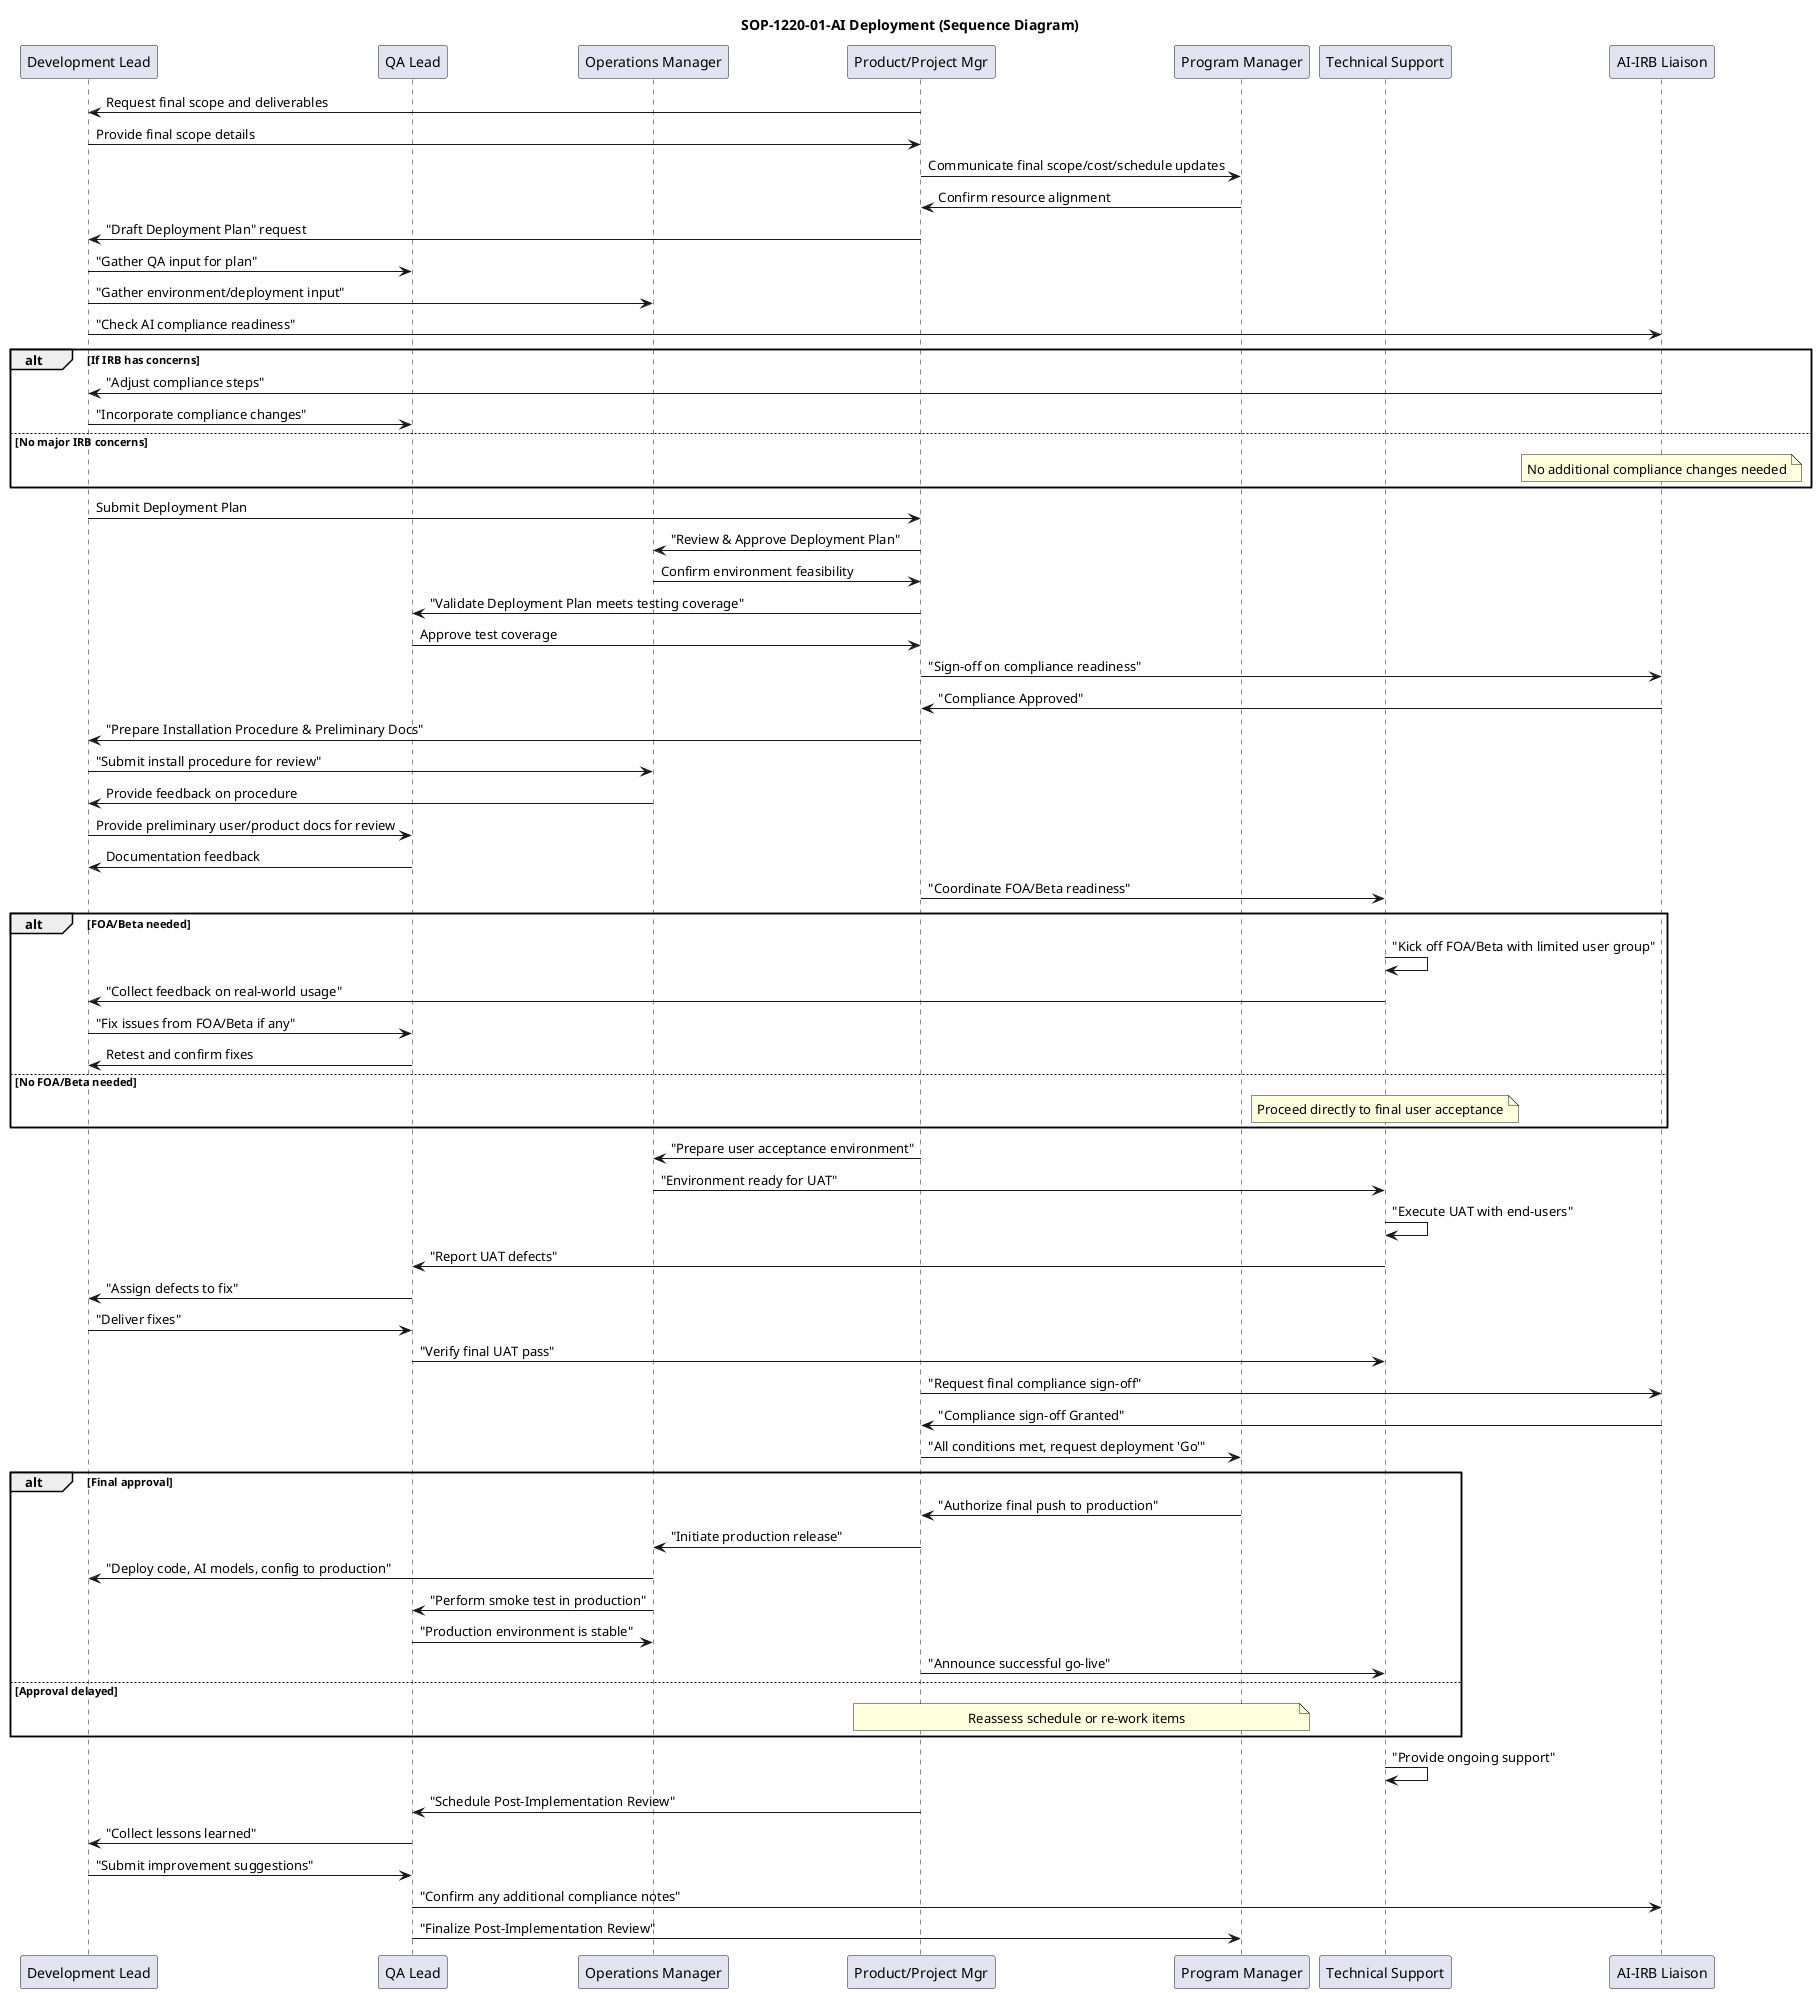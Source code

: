@startuml
title SOP-1220-01-AI Deployment (Sequence Diagram)

participant "Development Lead" as DEV
participant "QA Lead" as QA
participant "Operations Manager" as OPS
participant "Product/Project Mgr" as PM
participant "Program Manager" as PG
participant "Technical Support" as TS
participant "AI-IRB Liaison" as IRB

PM -> DEV: Request final scope and deliverables
DEV -> PM: Provide final scope details
PM -> PG: Communicate final scope/cost/schedule updates
PG -> PM: Confirm resource alignment

PM -> DEV: "Draft Deployment Plan" request
DEV -> QA: "Gather QA input for plan"
DEV -> OPS: "Gather environment/deployment input"
DEV -> IRB: "Check AI compliance readiness"
alt If IRB has concerns
    IRB -> DEV: "Adjust compliance steps"
    DEV -> QA: "Incorporate compliance changes"
else No major IRB concerns
    note over IRB: No additional compliance changes needed
end
DEV -> PM: Submit Deployment Plan

PM -> OPS: "Review & Approve Deployment Plan"
OPS -> PM: Confirm environment feasibility
PM -> QA: "Validate Deployment Plan meets testing coverage"
QA -> PM: Approve test coverage

PM -> IRB: "Sign-off on compliance readiness"
IRB -> PM: "Compliance Approved"

PM -> DEV: "Prepare Installation Procedure & Preliminary Docs"
DEV -> OPS: "Submit install procedure for review"
OPS -> DEV: Provide feedback on procedure
DEV -> QA: Provide preliminary user/product docs for review
QA -> DEV: Documentation feedback

PM -> TS: "Coordinate FOA/Beta readiness"
alt FOA/Beta needed
    TS -> TS: "Kick off FOA/Beta with limited user group"
    TS -> DEV: "Collect feedback on real-world usage"
    DEV -> QA: "Fix issues from FOA/Beta if any"
    QA -> DEV: Retest and confirm fixes
else No FOA/Beta needed
    note over TS: Proceed directly to final user acceptance
end

PM -> OPS: "Prepare user acceptance environment"
OPS -> TS: "Environment ready for UAT"
TS -> TS: "Execute UAT with end-users"
TS -> QA: "Report UAT defects"
QA -> DEV: "Assign defects to fix"
DEV -> QA: "Deliver fixes"
QA -> TS: "Verify final UAT pass"

PM -> IRB: "Request final compliance sign-off"
IRB -> PM: "Compliance sign-off Granted"
PM -> PG: "All conditions met, request deployment 'Go'"

alt Final approval
    PG -> PM: "Authorize final push to production"
    PM -> OPS: "Initiate production release"
    OPS -> DEV: "Deploy code, AI models, config to production"
    OPS -> QA: "Perform smoke test in production"
    QA -> OPS: "Production environment is stable"
    PM -> TS: "Announce successful go-live"
else Approval delayed
    note over PM,PG: Reassess schedule or re-work items
end

TS -> TS: "Provide ongoing support"
PM -> QA: "Schedule Post-Implementation Review"
QA -> DEV: "Collect lessons learned"
DEV -> QA: "Submit improvement suggestions"
QA -> IRB: "Confirm any additional compliance notes"
QA -> PG: "Finalize Post-Implementation Review"
@enduml
